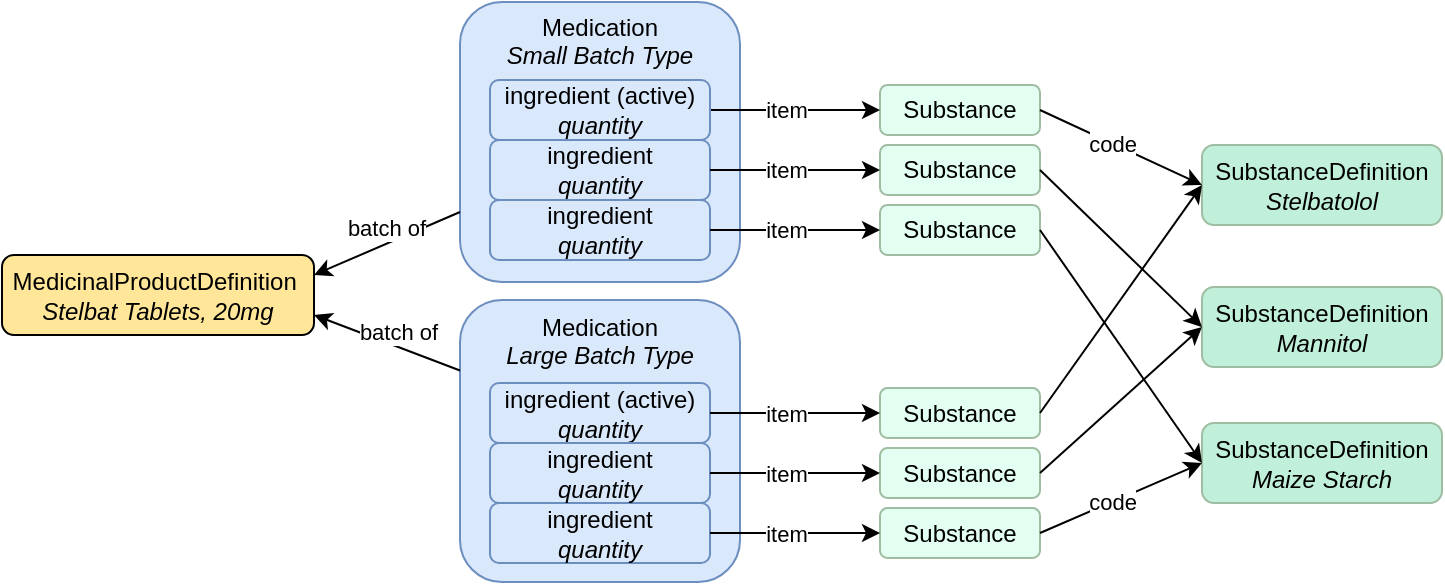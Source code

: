 <mxfile version="21.6.8" type="device">
  <diagram id="C5RBs43oDa-KdzZeNtuy" name="Page-1">
    <mxGraphModel dx="1276" dy="2952" grid="1" gridSize="10" guides="1" tooltips="1" connect="1" arrows="1" fold="1" page="1" pageScale="1" pageWidth="827" pageHeight="1169" math="0" shadow="0">
      <root>
        <mxCell id="WIyWlLk6GJQsqaUBKTNV-0" />
        <mxCell id="WIyWlLk6GJQsqaUBKTNV-1" parent="WIyWlLk6GJQsqaUBKTNV-0" />
        <mxCell id="PtvGfc8u3fFPzmpzfyYF-7" value="MedicinalProductDefinition&amp;nbsp;&lt;br&gt;&lt;i style=&quot;border-color: var(--border-color);&quot;&gt;Stelbat Tablets, 20mg&lt;/i&gt;" style="rounded=1;whiteSpace=wrap;html=1;fontSize=12;glass=0;strokeWidth=1;shadow=0;fillColor=#ffe699;" parent="WIyWlLk6GJQsqaUBKTNV-1" vertex="1">
          <mxGeometry x="30" y="-2173.5" width="156" height="40" as="geometry" />
        </mxCell>
        <mxCell id="IEeFdyCGopTc3gh3-DFE-2" value="SubstanceDefinition&lt;br&gt;&lt;i style=&quot;border-color: var(--border-color);&quot;&gt;Mannitol&lt;/i&gt;" style="rounded=1;whiteSpace=wrap;html=1;fontSize=12;glass=0;strokeWidth=1;shadow=0;fillColor=#c1f0da;strokeColor=#9ebda2;" parent="WIyWlLk6GJQsqaUBKTNV-1" vertex="1">
          <mxGeometry x="630" y="-2157.5" width="120" height="40" as="geometry" />
        </mxCell>
        <mxCell id="bwwu2G-xtIND38kB5rFb-3" value="SubstanceDefinition&lt;br&gt;&lt;i style=&quot;border-color: var(--border-color);&quot;&gt;Stelbatolol&lt;/i&gt;" style="rounded=1;whiteSpace=wrap;html=1;fontSize=12;glass=0;strokeWidth=1;shadow=0;fillColor=#c1f0da;strokeColor=#9ebda2;" parent="WIyWlLk6GJQsqaUBKTNV-1" vertex="1">
          <mxGeometry x="630" y="-2228.5" width="120" height="40" as="geometry" />
        </mxCell>
        <mxCell id="bwwu2G-xtIND38kB5rFb-5" value="SubstanceDefinition&lt;br&gt;&lt;i&gt;Maize Starch&lt;/i&gt;" style="rounded=1;whiteSpace=wrap;html=1;fontSize=12;glass=0;strokeWidth=1;shadow=0;fillColor=#c1f0da;strokeColor=#9ebda2;" parent="WIyWlLk6GJQsqaUBKTNV-1" vertex="1">
          <mxGeometry x="630" y="-2089.5" width="120" height="40" as="geometry" />
        </mxCell>
        <mxCell id="GuFP8HreXcvNh-s_X78j-0" value="Medication&lt;br&gt;&lt;i&gt;Small Batch Type&lt;br&gt;&lt;br&gt;&lt;br&gt;&lt;br&gt;&lt;br&gt;&lt;br&gt;&lt;br&gt;&lt;br&gt;&lt;/i&gt;" style="rounded=1;whiteSpace=wrap;html=1;fontSize=12;glass=0;strokeWidth=1;shadow=0;fillColor=#dae8fc;strokeColor=#6c8ebf;" vertex="1" parent="WIyWlLk6GJQsqaUBKTNV-1">
          <mxGeometry x="259" y="-2300" width="140" height="140" as="geometry" />
        </mxCell>
        <mxCell id="GuFP8HreXcvNh-s_X78j-2" value="batch of" style="endArrow=classic;html=1;rounded=0;exitX=0;exitY=0.75;exitDx=0;exitDy=0;entryX=1;entryY=0.25;entryDx=0;entryDy=0;" edge="1" parent="WIyWlLk6GJQsqaUBKTNV-1" source="GuFP8HreXcvNh-s_X78j-0" target="PtvGfc8u3fFPzmpzfyYF-7">
          <mxGeometry x="-0.075" y="-7" width="50" height="50" relative="1" as="geometry">
            <mxPoint x="349" y="-2101" as="sourcePoint" />
            <mxPoint x="285" y="-2061" as="targetPoint" />
            <mxPoint as="offset" />
          </mxGeometry>
        </mxCell>
        <mxCell id="GuFP8HreXcvNh-s_X78j-3" value="Substance" style="rounded=1;whiteSpace=wrap;html=1;fontSize=12;glass=0;strokeWidth=1;shadow=0;fillColor=#E3FFF2;strokeColor=#9ebda2;" vertex="1" parent="WIyWlLk6GJQsqaUBKTNV-1">
          <mxGeometry x="469" y="-2258.5" width="80" height="25" as="geometry" />
        </mxCell>
        <mxCell id="GuFP8HreXcvNh-s_X78j-4" value="item" style="endArrow=classic;html=1;rounded=0;entryX=0;entryY=0.5;entryDx=0;entryDy=0;exitX=1;exitY=0.5;exitDx=0;exitDy=0;" edge="1" parent="WIyWlLk6GJQsqaUBKTNV-1" source="GuFP8HreXcvNh-s_X78j-7" target="GuFP8HreXcvNh-s_X78j-3">
          <mxGeometry x="-0.111" width="50" height="50" relative="1" as="geometry">
            <mxPoint x="389" y="-2161" as="sourcePoint" />
            <mxPoint x="379" y="-2171" as="targetPoint" />
            <mxPoint as="offset" />
          </mxGeometry>
        </mxCell>
        <mxCell id="GuFP8HreXcvNh-s_X78j-5" value="code" style="endArrow=classic;html=1;rounded=0;exitX=1;exitY=0.5;exitDx=0;exitDy=0;entryX=0;entryY=0.5;entryDx=0;entryDy=0;" edge="1" parent="WIyWlLk6GJQsqaUBKTNV-1" source="GuFP8HreXcvNh-s_X78j-3" target="bwwu2G-xtIND38kB5rFb-3">
          <mxGeometry x="-0.101" width="50" height="50" relative="1" as="geometry">
            <mxPoint x="434" y="-2211" as="sourcePoint" />
            <mxPoint x="679" y="-2198" as="targetPoint" />
            <mxPoint as="offset" />
          </mxGeometry>
        </mxCell>
        <mxCell id="GuFP8HreXcvNh-s_X78j-7" value="ingredient (active)&lt;br&gt;&lt;i&gt;quantity&lt;/i&gt;" style="rounded=1;whiteSpace=wrap;html=1;fontSize=12;glass=0;strokeWidth=1;shadow=0;fillColor=#dae8fc;strokeColor=#6c8ebf;" vertex="1" parent="WIyWlLk6GJQsqaUBKTNV-1">
          <mxGeometry x="274" y="-2261" width="110" height="30" as="geometry" />
        </mxCell>
        <mxCell id="GuFP8HreXcvNh-s_X78j-10" value="ingredient&lt;br&gt;&lt;i&gt;quantity&lt;/i&gt;" style="rounded=1;whiteSpace=wrap;html=1;fontSize=12;glass=0;strokeWidth=1;shadow=0;fillColor=#dae8fc;strokeColor=#6c8ebf;" vertex="1" parent="WIyWlLk6GJQsqaUBKTNV-1">
          <mxGeometry x="274" y="-2201" width="110" height="30" as="geometry" />
        </mxCell>
        <mxCell id="GuFP8HreXcvNh-s_X78j-11" value="ingredient&lt;br&gt;&lt;i&gt;quantity&lt;/i&gt;" style="rounded=1;whiteSpace=wrap;html=1;fontSize=12;glass=0;strokeWidth=1;shadow=0;fillColor=#dae8fc;strokeColor=#6c8ebf;" vertex="1" parent="WIyWlLk6GJQsqaUBKTNV-1">
          <mxGeometry x="274" y="-2231" width="110" height="30" as="geometry" />
        </mxCell>
        <mxCell id="GuFP8HreXcvNh-s_X78j-13" value="Medication&lt;br&gt;&lt;i&gt;Large Batch Type&lt;br&gt;&lt;br&gt;&lt;br&gt;&lt;br&gt;&lt;br&gt;&lt;br&gt;&lt;br&gt;&lt;br&gt;&lt;/i&gt;" style="rounded=1;whiteSpace=wrap;html=1;fontSize=12;glass=0;strokeWidth=1;shadow=0;fillColor=#dae8fc;strokeColor=#6c8ebf;" vertex="1" parent="WIyWlLk6GJQsqaUBKTNV-1">
          <mxGeometry x="259" y="-2151" width="140" height="141" as="geometry" />
        </mxCell>
        <mxCell id="GuFP8HreXcvNh-s_X78j-14" value="ingredient (active)&lt;br&gt;&lt;i&gt;quantity&lt;/i&gt;" style="rounded=1;whiteSpace=wrap;html=1;fontSize=12;glass=0;strokeWidth=1;shadow=0;fillColor=#dae8fc;strokeColor=#6c8ebf;" vertex="1" parent="WIyWlLk6GJQsqaUBKTNV-1">
          <mxGeometry x="274" y="-2109.5" width="110" height="30" as="geometry" />
        </mxCell>
        <mxCell id="GuFP8HreXcvNh-s_X78j-15" value="ingredient&lt;br&gt;&lt;i&gt;quantity&lt;/i&gt;" style="rounded=1;whiteSpace=wrap;html=1;fontSize=12;glass=0;strokeWidth=1;shadow=0;fillColor=#dae8fc;strokeColor=#6c8ebf;" vertex="1" parent="WIyWlLk6GJQsqaUBKTNV-1">
          <mxGeometry x="274" y="-2049.5" width="110" height="30" as="geometry" />
        </mxCell>
        <mxCell id="GuFP8HreXcvNh-s_X78j-16" value="ingredient&lt;br&gt;&lt;i&gt;quantity&lt;/i&gt;" style="rounded=1;whiteSpace=wrap;html=1;fontSize=12;glass=0;strokeWidth=1;shadow=0;fillColor=#dae8fc;strokeColor=#6c8ebf;" vertex="1" parent="WIyWlLk6GJQsqaUBKTNV-1">
          <mxGeometry x="274" y="-2079.5" width="110" height="30" as="geometry" />
        </mxCell>
        <mxCell id="GuFP8HreXcvNh-s_X78j-17" value="Substance" style="rounded=1;whiteSpace=wrap;html=1;fontSize=12;glass=0;strokeWidth=1;shadow=0;fillColor=#E3FFF2;strokeColor=#9ebda2;" vertex="1" parent="WIyWlLk6GJQsqaUBKTNV-1">
          <mxGeometry x="469" y="-2228.5" width="80" height="25" as="geometry" />
        </mxCell>
        <mxCell id="GuFP8HreXcvNh-s_X78j-18" value="Substance" style="rounded=1;whiteSpace=wrap;html=1;fontSize=12;glass=0;strokeWidth=1;shadow=0;fillColor=#E3FFF2;strokeColor=#9ebda2;" vertex="1" parent="WIyWlLk6GJQsqaUBKTNV-1">
          <mxGeometry x="469" y="-2198.5" width="80" height="25" as="geometry" />
        </mxCell>
        <mxCell id="GuFP8HreXcvNh-s_X78j-19" value="item" style="endArrow=classic;html=1;rounded=0;entryX=0;entryY=0.5;entryDx=0;entryDy=0;exitX=1;exitY=0.5;exitDx=0;exitDy=0;" edge="1" parent="WIyWlLk6GJQsqaUBKTNV-1" source="GuFP8HreXcvNh-s_X78j-11" target="GuFP8HreXcvNh-s_X78j-17">
          <mxGeometry x="-0.111" width="50" height="50" relative="1" as="geometry">
            <mxPoint x="394" y="-2236" as="sourcePoint" />
            <mxPoint x="479" y="-2236" as="targetPoint" />
            <mxPoint as="offset" />
          </mxGeometry>
        </mxCell>
        <mxCell id="GuFP8HreXcvNh-s_X78j-20" value="item" style="endArrow=classic;html=1;rounded=0;entryX=0;entryY=0.5;entryDx=0;entryDy=0;exitX=1;exitY=0.5;exitDx=0;exitDy=0;" edge="1" parent="WIyWlLk6GJQsqaUBKTNV-1" source="GuFP8HreXcvNh-s_X78j-10" target="GuFP8HreXcvNh-s_X78j-18">
          <mxGeometry x="-0.111" width="50" height="50" relative="1" as="geometry">
            <mxPoint x="394" y="-2206" as="sourcePoint" />
            <mxPoint x="479" y="-2211" as="targetPoint" />
            <mxPoint as="offset" />
          </mxGeometry>
        </mxCell>
        <mxCell id="GuFP8HreXcvNh-s_X78j-25" value="Substance" style="rounded=1;whiteSpace=wrap;html=1;fontSize=12;glass=0;strokeWidth=1;shadow=0;fillColor=#E3FFF2;strokeColor=#9ebda2;" vertex="1" parent="WIyWlLk6GJQsqaUBKTNV-1">
          <mxGeometry x="469" y="-2107" width="80" height="25" as="geometry" />
        </mxCell>
        <mxCell id="GuFP8HreXcvNh-s_X78j-26" value="Substance" style="rounded=1;whiteSpace=wrap;html=1;fontSize=12;glass=0;strokeWidth=1;shadow=0;fillColor=#E3FFF2;strokeColor=#9ebda2;" vertex="1" parent="WIyWlLk6GJQsqaUBKTNV-1">
          <mxGeometry x="469" y="-2077" width="80" height="25" as="geometry" />
        </mxCell>
        <mxCell id="GuFP8HreXcvNh-s_X78j-27" value="Substance" style="rounded=1;whiteSpace=wrap;html=1;fontSize=12;glass=0;strokeWidth=1;shadow=0;fillColor=#E3FFF2;strokeColor=#9ebda2;" vertex="1" parent="WIyWlLk6GJQsqaUBKTNV-1">
          <mxGeometry x="469" y="-2047" width="80" height="25" as="geometry" />
        </mxCell>
        <mxCell id="GuFP8HreXcvNh-s_X78j-28" value="item" style="endArrow=classic;html=1;rounded=0;entryX=0;entryY=0.5;entryDx=0;entryDy=0;exitX=1;exitY=0.5;exitDx=0;exitDy=0;" edge="1" parent="WIyWlLk6GJQsqaUBKTNV-1" source="GuFP8HreXcvNh-s_X78j-14" target="GuFP8HreXcvNh-s_X78j-25">
          <mxGeometry x="-0.111" width="50" height="50" relative="1" as="geometry">
            <mxPoint x="394" y="-2236" as="sourcePoint" />
            <mxPoint x="479" y="-2236" as="targetPoint" />
            <mxPoint as="offset" />
          </mxGeometry>
        </mxCell>
        <mxCell id="GuFP8HreXcvNh-s_X78j-29" value="item" style="endArrow=classic;html=1;rounded=0;entryX=0;entryY=0.5;entryDx=0;entryDy=0;exitX=1;exitY=0.5;exitDx=0;exitDy=0;" edge="1" parent="WIyWlLk6GJQsqaUBKTNV-1" source="GuFP8HreXcvNh-s_X78j-16" target="GuFP8HreXcvNh-s_X78j-26">
          <mxGeometry x="-0.111" width="50" height="50" relative="1" as="geometry">
            <mxPoint x="394" y="-2087" as="sourcePoint" />
            <mxPoint x="479" y="-2089" as="targetPoint" />
            <mxPoint as="offset" />
          </mxGeometry>
        </mxCell>
        <mxCell id="GuFP8HreXcvNh-s_X78j-30" value="item" style="endArrow=classic;html=1;rounded=0;entryX=0;entryY=0.5;entryDx=0;entryDy=0;exitX=1;exitY=0.5;exitDx=0;exitDy=0;" edge="1" parent="WIyWlLk6GJQsqaUBKTNV-1" source="GuFP8HreXcvNh-s_X78j-15" target="GuFP8HreXcvNh-s_X78j-27">
          <mxGeometry x="-0.111" width="50" height="50" relative="1" as="geometry">
            <mxPoint x="394" y="-2057" as="sourcePoint" />
            <mxPoint x="479" y="-2059" as="targetPoint" />
            <mxPoint as="offset" />
          </mxGeometry>
        </mxCell>
        <mxCell id="GuFP8HreXcvNh-s_X78j-31" value="" style="endArrow=classic;html=1;rounded=0;exitX=1;exitY=0.5;exitDx=0;exitDy=0;entryX=0;entryY=0.5;entryDx=0;entryDy=0;" edge="1" parent="WIyWlLk6GJQsqaUBKTNV-1" source="GuFP8HreXcvNh-s_X78j-17" target="IEeFdyCGopTc3gh3-DFE-2">
          <mxGeometry x="-0.101" width="50" height="50" relative="1" as="geometry">
            <mxPoint x="559" y="-2236" as="sourcePoint" />
            <mxPoint x="689" y="-2171" as="targetPoint" />
            <mxPoint as="offset" />
          </mxGeometry>
        </mxCell>
        <mxCell id="GuFP8HreXcvNh-s_X78j-32" value="" style="endArrow=classic;html=1;rounded=0;exitX=1;exitY=0.5;exitDx=0;exitDy=0;entryX=0;entryY=0.5;entryDx=0;entryDy=0;" edge="1" parent="WIyWlLk6GJQsqaUBKTNV-1" source="GuFP8HreXcvNh-s_X78j-18" target="bwwu2G-xtIND38kB5rFb-5">
          <mxGeometry x="-0.101" width="50" height="50" relative="1" as="geometry">
            <mxPoint x="559" y="-2206" as="sourcePoint" />
            <mxPoint x="689" y="-2100" as="targetPoint" />
            <mxPoint as="offset" />
          </mxGeometry>
        </mxCell>
        <mxCell id="GuFP8HreXcvNh-s_X78j-33" value="code" style="endArrow=classic;html=1;rounded=0;exitX=1;exitY=0.5;exitDx=0;exitDy=0;entryX=0;entryY=0.5;entryDx=0;entryDy=0;" edge="1" parent="WIyWlLk6GJQsqaUBKTNV-1" source="GuFP8HreXcvNh-s_X78j-27" target="bwwu2G-xtIND38kB5rFb-5">
          <mxGeometry x="-0.101" width="50" height="50" relative="1" as="geometry">
            <mxPoint x="559" y="-2176" as="sourcePoint" />
            <mxPoint x="689" y="-2032" as="targetPoint" />
            <mxPoint as="offset" />
          </mxGeometry>
        </mxCell>
        <mxCell id="GuFP8HreXcvNh-s_X78j-34" value="" style="endArrow=classic;html=1;rounded=0;exitX=1;exitY=0.5;exitDx=0;exitDy=0;entryX=0;entryY=0.5;entryDx=0;entryDy=0;" edge="1" parent="WIyWlLk6GJQsqaUBKTNV-1" source="GuFP8HreXcvNh-s_X78j-26" target="IEeFdyCGopTc3gh3-DFE-2">
          <mxGeometry x="-0.101" width="50" height="50" relative="1" as="geometry">
            <mxPoint x="559" y="-2024" as="sourcePoint" />
            <mxPoint x="689" y="-2032" as="targetPoint" />
            <mxPoint as="offset" />
          </mxGeometry>
        </mxCell>
        <mxCell id="GuFP8HreXcvNh-s_X78j-35" value="" style="endArrow=classic;html=1;rounded=0;exitX=1;exitY=0.5;exitDx=0;exitDy=0;entryX=0;entryY=0.5;entryDx=0;entryDy=0;" edge="1" parent="WIyWlLk6GJQsqaUBKTNV-1" source="GuFP8HreXcvNh-s_X78j-25" target="bwwu2G-xtIND38kB5rFb-3">
          <mxGeometry x="-0.101" width="50" height="50" relative="1" as="geometry">
            <mxPoint x="559" y="-2054" as="sourcePoint" />
            <mxPoint x="689" y="-2100" as="targetPoint" />
            <mxPoint as="offset" />
          </mxGeometry>
        </mxCell>
        <mxCell id="GuFP8HreXcvNh-s_X78j-36" value="batch of" style="endArrow=classic;html=1;rounded=0;exitX=0;exitY=0.25;exitDx=0;exitDy=0;entryX=1;entryY=0.75;entryDx=0;entryDy=0;" edge="1" parent="WIyWlLk6GJQsqaUBKTNV-1" source="GuFP8HreXcvNh-s_X78j-13" target="PtvGfc8u3fFPzmpzfyYF-7">
          <mxGeometry x="-0.075" y="-7" width="50" height="50" relative="1" as="geometry">
            <mxPoint x="269" y="-2220" as="sourcePoint" />
            <mxPoint x="205" y="-2150" as="targetPoint" />
            <mxPoint as="offset" />
          </mxGeometry>
        </mxCell>
      </root>
    </mxGraphModel>
  </diagram>
</mxfile>
